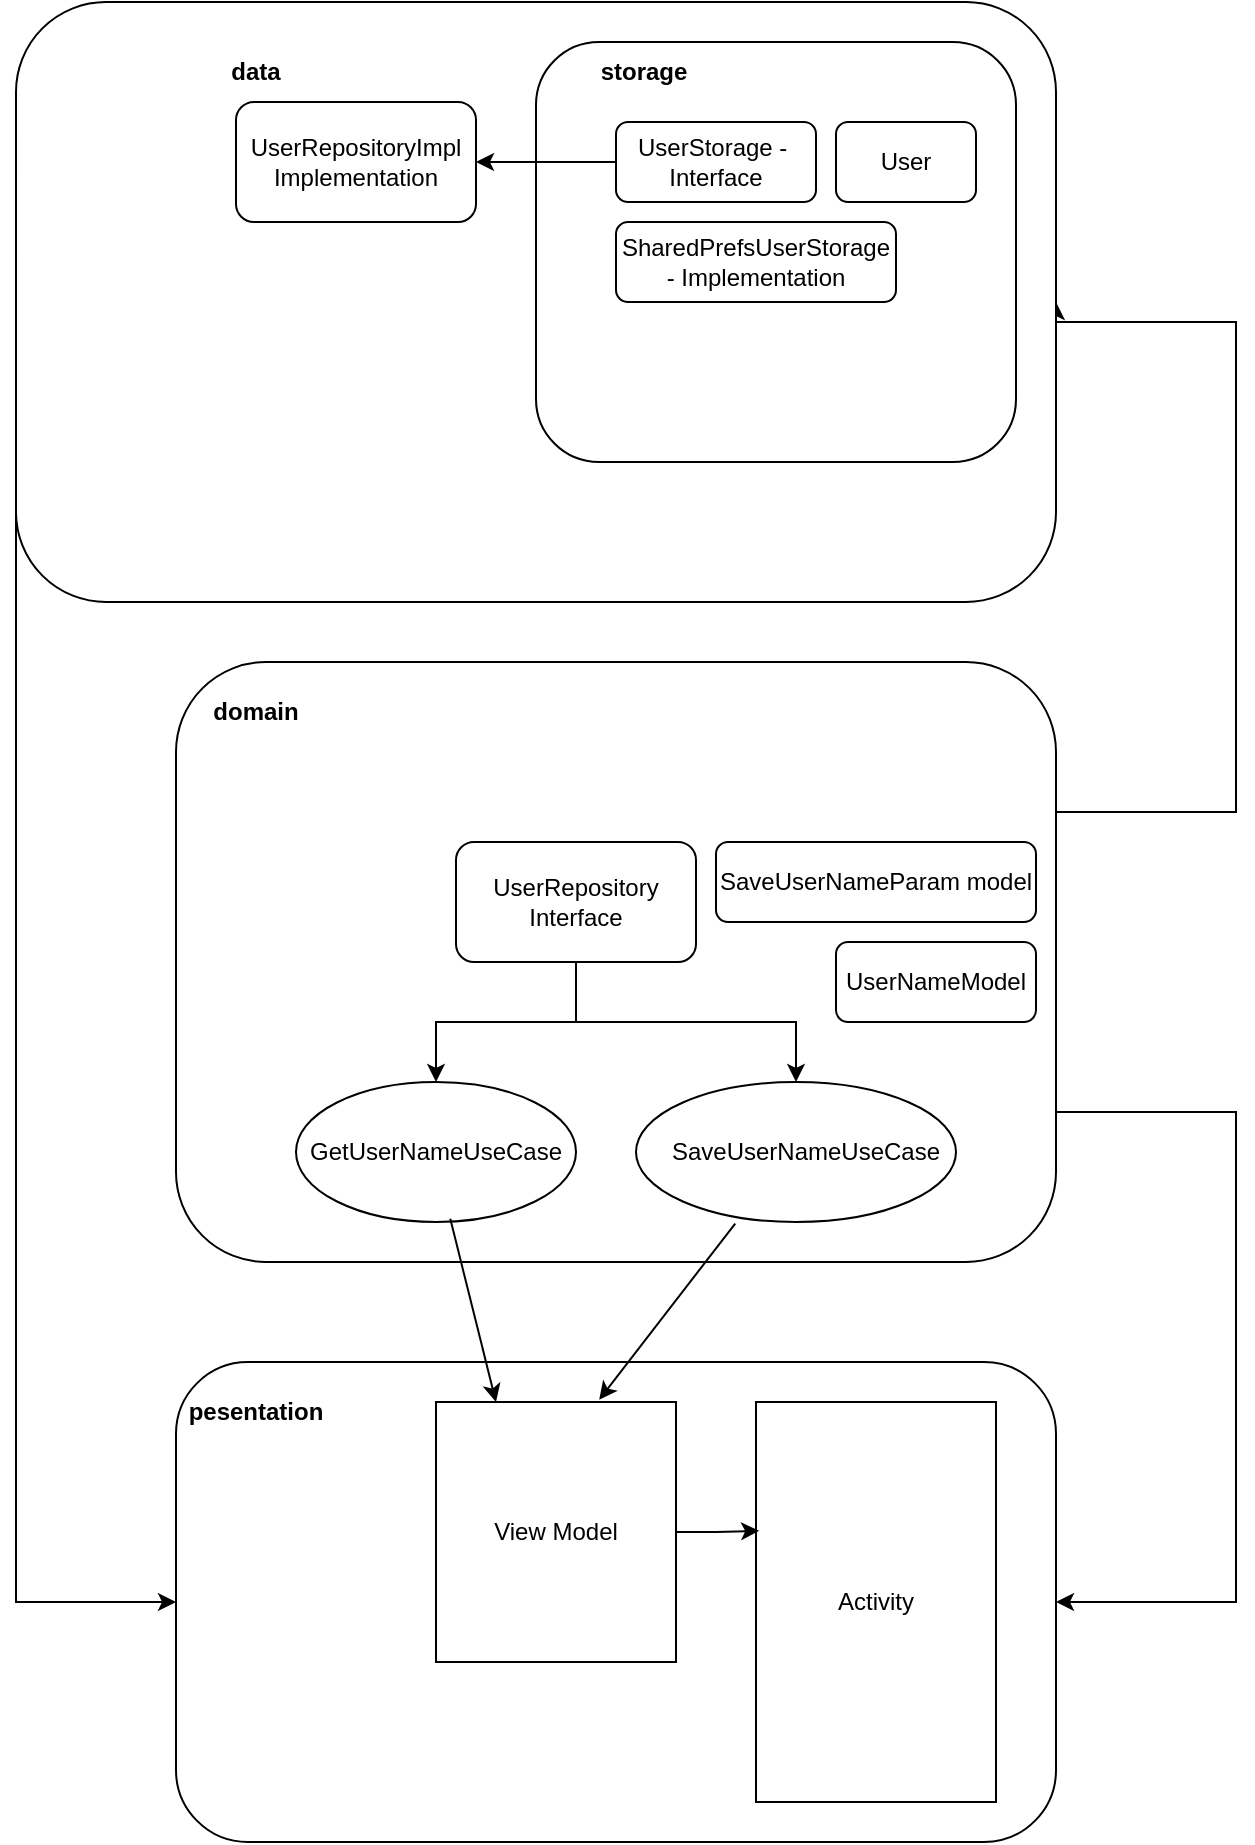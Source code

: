 <mxfile version="21.3.4" type="github">
  <diagram name="Страница 1" id="SX7Rvf3FT2v_ZHJy29ds">
    <mxGraphModel dx="1002" dy="1738" grid="1" gridSize="10" guides="1" tooltips="1" connect="1" arrows="1" fold="1" page="1" pageScale="1" pageWidth="827" pageHeight="1169" math="0" shadow="0">
      <root>
        <mxCell id="0" />
        <mxCell id="1" parent="0" />
        <mxCell id="mFQjxvUgPUd98KbhLSOo-27" style="edgeStyle=orthogonalEdgeStyle;rounded=0;orthogonalLoop=1;jettySize=auto;html=1;exitX=1;exitY=0.75;exitDx=0;exitDy=0;entryX=1;entryY=0.5;entryDx=0;entryDy=0;" edge="1" parent="1" source="mFQjxvUgPUd98KbhLSOo-2" target="mFQjxvUgPUd98KbhLSOo-1">
          <mxGeometry relative="1" as="geometry">
            <Array as="points">
              <mxPoint x="710" y="505" />
              <mxPoint x="710" y="750" />
            </Array>
          </mxGeometry>
        </mxCell>
        <mxCell id="mFQjxvUgPUd98KbhLSOo-28" style="edgeStyle=orthogonalEdgeStyle;rounded=0;orthogonalLoop=1;jettySize=auto;html=1;exitX=1;exitY=0.25;exitDx=0;exitDy=0;entryX=1;entryY=0.5;entryDx=0;entryDy=0;" edge="1" parent="1" source="mFQjxvUgPUd98KbhLSOo-2" target="mFQjxvUgPUd98KbhLSOo-14">
          <mxGeometry relative="1" as="geometry">
            <Array as="points">
              <mxPoint x="710" y="355" />
              <mxPoint x="710" y="110" />
            </Array>
          </mxGeometry>
        </mxCell>
        <mxCell id="mFQjxvUgPUd98KbhLSOo-2" value="" style="rounded=1;whiteSpace=wrap;html=1;" vertex="1" parent="1">
          <mxGeometry x="180" y="280" width="440" height="300" as="geometry" />
        </mxCell>
        <mxCell id="mFQjxvUgPUd98KbhLSOo-1" value="" style="rounded=1;whiteSpace=wrap;html=1;" vertex="1" parent="1">
          <mxGeometry x="180" y="630" width="440" height="240" as="geometry" />
        </mxCell>
        <mxCell id="mFQjxvUgPUd98KbhLSOo-3" value="Activity" style="rounded=0;whiteSpace=wrap;html=1;" vertex="1" parent="1">
          <mxGeometry x="470" y="650" width="120" height="200" as="geometry" />
        </mxCell>
        <mxCell id="mFQjxvUgPUd98KbhLSOo-4" value="&lt;b&gt;pesentation&lt;/b&gt;" style="text;html=1;strokeColor=none;fillColor=none;align=center;verticalAlign=middle;whiteSpace=wrap;rounded=0;" vertex="1" parent="1">
          <mxGeometry x="190" y="640" width="60" height="30" as="geometry" />
        </mxCell>
        <mxCell id="mFQjxvUgPUd98KbhLSOo-5" value="&lt;b&gt;domain&lt;/b&gt;" style="text;html=1;strokeColor=none;fillColor=none;align=center;verticalAlign=middle;whiteSpace=wrap;rounded=0;" vertex="1" parent="1">
          <mxGeometry x="190" y="290" width="60" height="30" as="geometry" />
        </mxCell>
        <mxCell id="mFQjxvUgPUd98KbhLSOo-6" value="" style="ellipse;whiteSpace=wrap;html=1;" vertex="1" parent="1">
          <mxGeometry x="240" y="490" width="140" height="70" as="geometry" />
        </mxCell>
        <mxCell id="mFQjxvUgPUd98KbhLSOo-7" value="" style="ellipse;whiteSpace=wrap;html=1;" vertex="1" parent="1">
          <mxGeometry x="410" y="490" width="160" height="70" as="geometry" />
        </mxCell>
        <mxCell id="mFQjxvUgPUd98KbhLSOo-8" value="GetUserNameUseCase" style="text;html=1;strokeColor=none;fillColor=none;align=center;verticalAlign=middle;whiteSpace=wrap;rounded=0;" vertex="1" parent="1">
          <mxGeometry x="280" y="510" width="60" height="30" as="geometry" />
        </mxCell>
        <mxCell id="mFQjxvUgPUd98KbhLSOo-10" value="SaveUserNameUseCase" style="text;html=1;strokeColor=none;fillColor=none;align=center;verticalAlign=middle;whiteSpace=wrap;rounded=0;" vertex="1" parent="1">
          <mxGeometry x="465" y="510" width="60" height="30" as="geometry" />
        </mxCell>
        <mxCell id="mFQjxvUgPUd98KbhLSOo-26" style="edgeStyle=orthogonalEdgeStyle;rounded=0;orthogonalLoop=1;jettySize=auto;html=1;exitX=0;exitY=0.5;exitDx=0;exitDy=0;entryX=0;entryY=0.5;entryDx=0;entryDy=0;" edge="1" parent="1" source="mFQjxvUgPUd98KbhLSOo-14" target="mFQjxvUgPUd98KbhLSOo-1">
          <mxGeometry relative="1" as="geometry">
            <Array as="points">
              <mxPoint x="100" y="110" />
              <mxPoint x="100" y="750" />
            </Array>
          </mxGeometry>
        </mxCell>
        <mxCell id="mFQjxvUgPUd98KbhLSOo-14" value="" style="rounded=1;whiteSpace=wrap;html=1;" vertex="1" parent="1">
          <mxGeometry x="100" y="-50" width="520" height="300" as="geometry" />
        </mxCell>
        <mxCell id="mFQjxvUgPUd98KbhLSOo-15" value="&lt;b&gt;data&lt;/b&gt;" style="text;html=1;strokeColor=none;fillColor=none;align=center;verticalAlign=middle;whiteSpace=wrap;rounded=0;" vertex="1" parent="1">
          <mxGeometry x="190" y="-30" width="60" height="30" as="geometry" />
        </mxCell>
        <mxCell id="mFQjxvUgPUd98KbhLSOo-16" value="UserRepositoryImpl Implementation" style="rounded=1;whiteSpace=wrap;html=1;" vertex="1" parent="1">
          <mxGeometry x="210" width="120" height="60" as="geometry" />
        </mxCell>
        <mxCell id="mFQjxvUgPUd98KbhLSOo-18" value="UserNameModel" style="rounded=1;whiteSpace=wrap;html=1;" vertex="1" parent="1">
          <mxGeometry x="510" y="420" width="100" height="40" as="geometry" />
        </mxCell>
        <mxCell id="mFQjxvUgPUd98KbhLSOo-19" value="SaveUserNameParam model" style="rounded=1;whiteSpace=wrap;html=1;" vertex="1" parent="1">
          <mxGeometry x="450" y="370" width="160" height="40" as="geometry" />
        </mxCell>
        <mxCell id="mFQjxvUgPUd98KbhLSOo-25" style="edgeStyle=orthogonalEdgeStyle;rounded=0;orthogonalLoop=1;jettySize=auto;html=1;exitX=0.5;exitY=1;exitDx=0;exitDy=0;" edge="1" parent="1" source="mFQjxvUgPUd98KbhLSOo-22" target="mFQjxvUgPUd98KbhLSOo-7">
          <mxGeometry relative="1" as="geometry" />
        </mxCell>
        <mxCell id="mFQjxvUgPUd98KbhLSOo-22" value="UserRepository Interface" style="rounded=1;whiteSpace=wrap;html=1;" vertex="1" parent="1">
          <mxGeometry x="320" y="370" width="120" height="60" as="geometry" />
        </mxCell>
        <mxCell id="mFQjxvUgPUd98KbhLSOo-24" style="edgeStyle=orthogonalEdgeStyle;rounded=0;orthogonalLoop=1;jettySize=auto;html=1;exitX=0.5;exitY=1;exitDx=0;exitDy=0;" edge="1" parent="1" source="mFQjxvUgPUd98KbhLSOo-22" target="mFQjxvUgPUd98KbhLSOo-6">
          <mxGeometry relative="1" as="geometry" />
        </mxCell>
        <mxCell id="mFQjxvUgPUd98KbhLSOo-33" value="" style="rounded=1;whiteSpace=wrap;html=1;" vertex="1" parent="1">
          <mxGeometry x="360" y="-30" width="240" height="210" as="geometry" />
        </mxCell>
        <mxCell id="mFQjxvUgPUd98KbhLSOo-29" value="SharedPrefsUserStorage - Implementation" style="rounded=1;whiteSpace=wrap;html=1;" vertex="1" parent="1">
          <mxGeometry x="400" y="60" width="140" height="40" as="geometry" />
        </mxCell>
        <mxCell id="mFQjxvUgPUd98KbhLSOo-31" style="edgeStyle=orthogonalEdgeStyle;rounded=0;orthogonalLoop=1;jettySize=auto;html=1;exitX=0;exitY=0.5;exitDx=0;exitDy=0;" edge="1" parent="1" source="mFQjxvUgPUd98KbhLSOo-30" target="mFQjxvUgPUd98KbhLSOo-16">
          <mxGeometry relative="1" as="geometry" />
        </mxCell>
        <mxCell id="mFQjxvUgPUd98KbhLSOo-30" value="UserStorage -&amp;nbsp; Interface" style="rounded=1;whiteSpace=wrap;html=1;" vertex="1" parent="1">
          <mxGeometry x="400" y="10" width="100" height="40" as="geometry" />
        </mxCell>
        <mxCell id="mFQjxvUgPUd98KbhLSOo-32" value="User" style="rounded=1;whiteSpace=wrap;html=1;" vertex="1" parent="1">
          <mxGeometry x="510" y="10" width="70" height="40" as="geometry" />
        </mxCell>
        <mxCell id="mFQjxvUgPUd98KbhLSOo-34" value="&lt;b&gt;storage&lt;/b&gt;" style="text;html=1;strokeColor=none;fillColor=none;align=center;verticalAlign=middle;whiteSpace=wrap;rounded=0;" vertex="1" parent="1">
          <mxGeometry x="384" y="-30" width="60" height="30" as="geometry" />
        </mxCell>
        <mxCell id="mFQjxvUgPUd98KbhLSOo-36" value="" style="endArrow=classic;html=1;rounded=0;exitX=0.551;exitY=0.977;exitDx=0;exitDy=0;exitPerimeter=0;entryX=0.25;entryY=0;entryDx=0;entryDy=0;" edge="1" parent="1" source="mFQjxvUgPUd98KbhLSOo-6" target="mFQjxvUgPUd98KbhLSOo-38">
          <mxGeometry width="50" height="50" relative="1" as="geometry">
            <mxPoint x="380" y="770" as="sourcePoint" />
            <mxPoint x="360" y="620" as="targetPoint" />
          </mxGeometry>
        </mxCell>
        <mxCell id="mFQjxvUgPUd98KbhLSOo-37" value="" style="endArrow=classic;html=1;rounded=0;exitX=0.31;exitY=1.011;exitDx=0;exitDy=0;exitPerimeter=0;entryX=0.68;entryY=-0.009;entryDx=0;entryDy=0;entryPerimeter=0;" edge="1" parent="1" source="mFQjxvUgPUd98KbhLSOo-7" target="mFQjxvUgPUd98KbhLSOo-38">
          <mxGeometry width="50" height="50" relative="1" as="geometry">
            <mxPoint x="327" y="568" as="sourcePoint" />
            <mxPoint x="358" y="640" as="targetPoint" />
          </mxGeometry>
        </mxCell>
        <mxCell id="mFQjxvUgPUd98KbhLSOo-40" style="edgeStyle=orthogonalEdgeStyle;rounded=0;orthogonalLoop=1;jettySize=auto;html=1;exitX=1;exitY=0.5;exitDx=0;exitDy=0;entryX=0.013;entryY=0.322;entryDx=0;entryDy=0;entryPerimeter=0;" edge="1" parent="1" source="mFQjxvUgPUd98KbhLSOo-38" target="mFQjxvUgPUd98KbhLSOo-3">
          <mxGeometry relative="1" as="geometry" />
        </mxCell>
        <mxCell id="mFQjxvUgPUd98KbhLSOo-38" value="View Model" style="rounded=0;whiteSpace=wrap;html=1;" vertex="1" parent="1">
          <mxGeometry x="310" y="650" width="120" height="130" as="geometry" />
        </mxCell>
      </root>
    </mxGraphModel>
  </diagram>
</mxfile>
